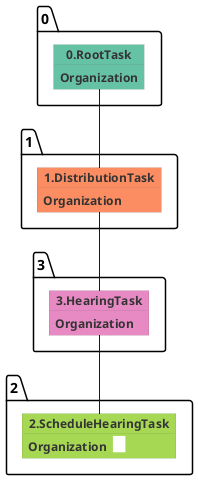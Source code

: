 @startuml
skinparam {
  ObjectBorderColor #555
  ObjectBorderThickness 0
  ObjectFontStyle bold
  ObjectFontSize 14
  ObjectAttributeFontColor #333
  ObjectAttributeFontSize 12
}
  object 0.RootTask #66c2a5 {
Organization
}
  object 1.DistributionTask #fc8d62 {
Organization
}
  object 2.ScheduleHearingTask #a6d854 {
Organization  <back:white>    </back>
}
  object 3.HearingTask #e78ac3 {
Organization
}
0.RootTask -- 1.DistributionTask
3.HearingTask -- 2.ScheduleHearingTask
1.DistributionTask -- 3.HearingTask
@enduml
